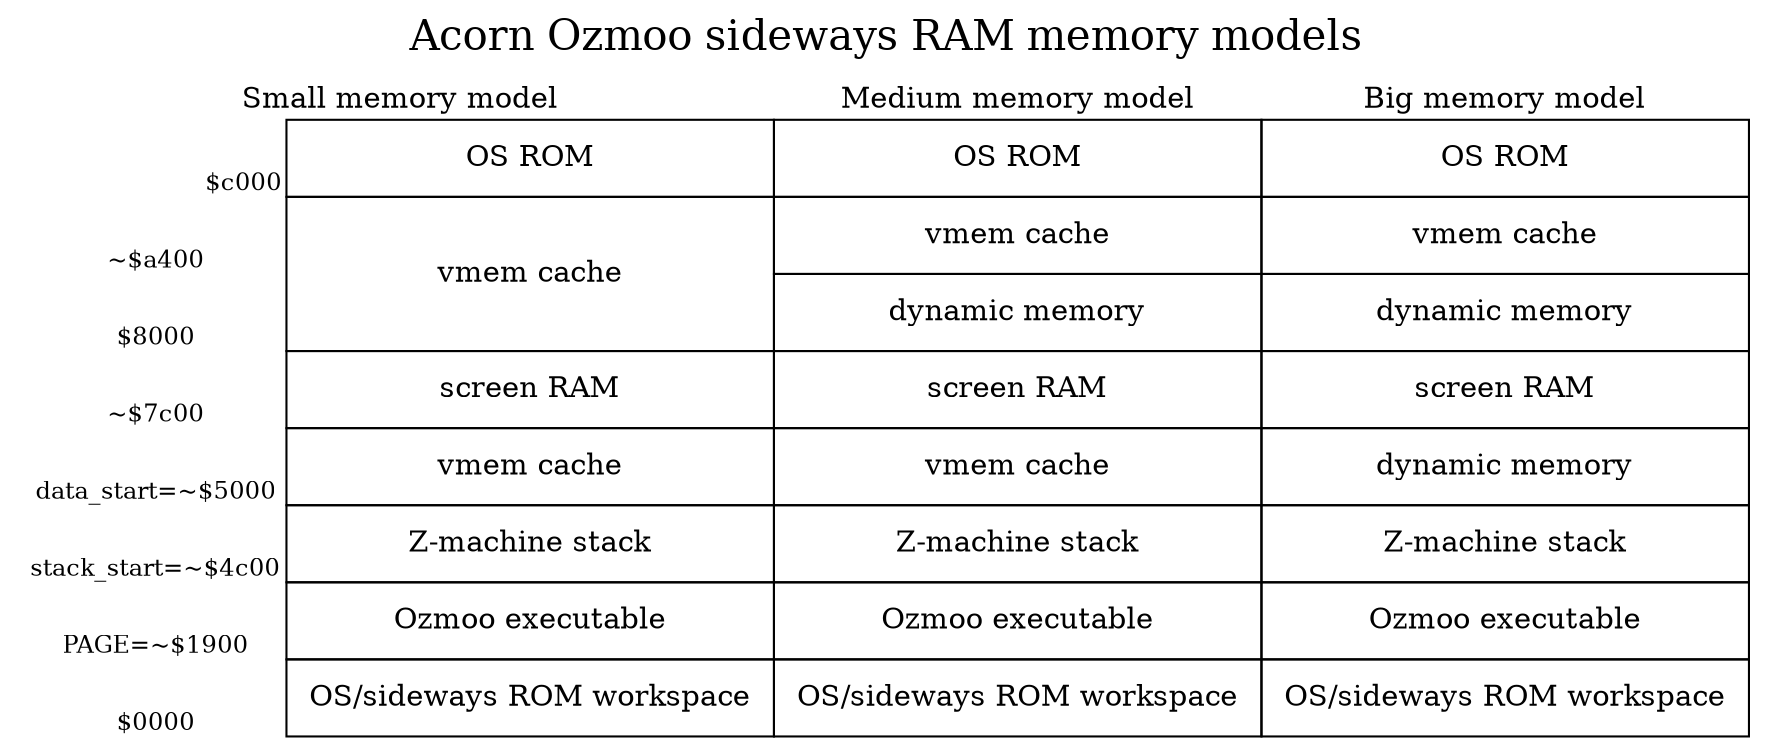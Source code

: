 digraph memory {
    graph [nodesep=1, label="Acorn Ozmoo sideways RAM memory models", fontsize=20, labelloc=t];
    forcelabels=true;
    node [shape=plaintext];

    small [label=<
    <table border="0" cellspacing="0">
        <tr>
            <td colspan="2" border="0">Small memory model</td>
            <td colspan="1" border="0">Medium memory model</td>
	    <td colspan="1" border="0">Big memory model</td>
        </tr>
        <tr>
            <td align="text" valign="bottom"><sub>$c000</sub><br align="right" /></td>
            <td border="1" cellpadding="10">OS ROM</td>
            <td border="1" cellpadding="10">OS ROM</td>
	    <td border="1" cellpadding="10">OS ROM</td>
        </tr>
	<tr>
	    <td valign="bottom"><sub>~$a400</sub></td>
	    <td border="1" rowspan="2" cellpadding="10">vmem cache</td>
	    <td border="1" cellpadding="10">vmem cache</td>
	    <td border="1" cellpadding="10">vmem cache</td>
	</tr>
        <tr>
            <td valign="bottom"><sub>$8000</sub></td>
	    <td border="1" cellpadding="10">dynamic memory</td>
	    <td border="1" cellpadding="10">dynamic memory</td>
        </tr>
        <tr>
            <td valign="bottom"><sub>~$7c00</sub></td>
            <td border="1" cellpadding="10">screen RAM</td>
            <td border="1" cellpadding="10">screen RAM</td>
            <td border="1" cellpadding="10">screen RAM</td>
        </tr>
        <tr>
            <td valign="bottom"><sub>data_start=~$5000</sub></td>
            <td border="1" cellpadding="10">vmem cache</td>
            <td border="1" cellpadding="10">vmem cache</td>
            <td border="1" cellpadding="10">dynamic memory</td>
        </tr>
        <tr>
            <td valign="bottom"><sub>stack_start=~$4c00</sub></td>
            <td border="1" cellpadding="10">Z-machine stack</td>
            <td border="1" cellpadding="10">Z-machine stack</td>
            <td border="1" cellpadding="10">Z-machine stack</td>
        </tr>
        <tr>
            <td valign="bottom"><sub>PAGE=~$1900</sub></td>
            <td border="1" cellpadding="10">Ozmoo executable</td>
            <td border="1" cellpadding="10">Ozmoo executable</td>
            <td border="1" cellpadding="10">Ozmoo executable</td>
        </tr>
        <tr>
            <td valign="bottom"><sub>$0000</sub></td>
            <td border="1" cellpadding="10">OS/sideways ROM workspace</td>
            <td border="1" cellpadding="10">OS/sideways ROM workspace</td>
            <td border="1" cellpadding="10">OS/sideways ROM workspace</td>
        </tr>
    </table>>];

}

# vi: sw=4 sts=4
